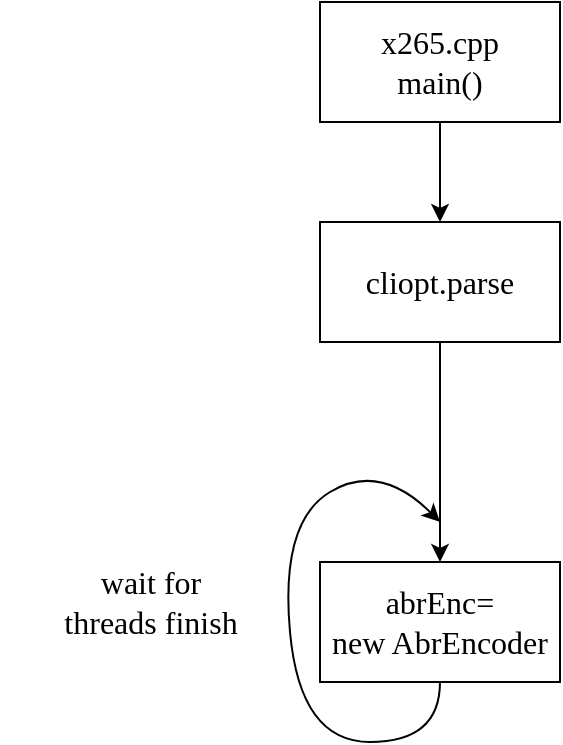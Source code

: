 <mxfile version="19.0.3" type="github">
  <diagram id="RMRCRSJFabJXOBfH01yb" name="Page-1">
    <mxGraphModel dx="1800" dy="684" grid="1" gridSize="10" guides="1" tooltips="1" connect="1" arrows="1" fold="1" page="1" pageScale="1" pageWidth="827" pageHeight="1169" math="0" shadow="0">
      <root>
        <mxCell id="0" />
        <mxCell id="1" parent="0" />
        <mxCell id="eOThzZjHxrsogjhqtXI8-8" style="edgeStyle=orthogonalEdgeStyle;rounded=0;orthogonalLoop=1;jettySize=auto;html=1;exitX=0.5;exitY=1;exitDx=0;exitDy=0;entryX=0.5;entryY=0;entryDx=0;entryDy=0;fontFamily=Lucida Console;fontSize=16;" edge="1" parent="1" source="eOThzZjHxrsogjhqtXI8-1" target="eOThzZjHxrsogjhqtXI8-4">
          <mxGeometry relative="1" as="geometry" />
        </mxCell>
        <mxCell id="eOThzZjHxrsogjhqtXI8-1" value="&lt;font face=&quot;Lucida Console&quot;&gt;x265.cpp&lt;br style=&quot;font-size: 16px;&quot;&gt;main()&lt;/font&gt;" style="rounded=0;whiteSpace=wrap;html=1;fontSize=16;" vertex="1" parent="1">
          <mxGeometry x="140" y="130" width="120" height="60" as="geometry" />
        </mxCell>
        <mxCell id="eOThzZjHxrsogjhqtXI8-7" value="" style="edgeStyle=orthogonalEdgeStyle;rounded=0;orthogonalLoop=1;jettySize=auto;html=1;fontFamily=Lucida Console;fontSize=16;" edge="1" parent="1" source="eOThzZjHxrsogjhqtXI8-4" target="eOThzZjHxrsogjhqtXI8-6">
          <mxGeometry relative="1" as="geometry" />
        </mxCell>
        <mxCell id="eOThzZjHxrsogjhqtXI8-4" value="cliopt.parse" style="whiteSpace=wrap;html=1;fontSize=16;fontFamily=Lucida Console;rounded=0;" vertex="1" parent="1">
          <mxGeometry x="140" y="240" width="120" height="60" as="geometry" />
        </mxCell>
        <mxCell id="eOThzZjHxrsogjhqtXI8-6" value="abrEnc=&lt;br&gt;new AbrEncoder" style="whiteSpace=wrap;html=1;fontSize=16;fontFamily=Lucida Console;rounded=0;" vertex="1" parent="1">
          <mxGeometry x="140" y="410" width="120" height="60" as="geometry" />
        </mxCell>
        <mxCell id="eOThzZjHxrsogjhqtXI8-9" value="" style="curved=1;endArrow=classic;html=1;rounded=0;fontFamily=Lucida Console;fontSize=16;exitX=0.5;exitY=1;exitDx=0;exitDy=0;" edge="1" parent="1" source="eOThzZjHxrsogjhqtXI8-6">
          <mxGeometry width="50" height="50" relative="1" as="geometry">
            <mxPoint x="430" y="470" as="sourcePoint" />
            <mxPoint x="200" y="390" as="targetPoint" />
            <Array as="points">
              <mxPoint x="200" y="500" />
              <mxPoint x="130" y="500" />
              <mxPoint x="120" y="390" />
              <mxPoint x="170" y="360" />
            </Array>
          </mxGeometry>
        </mxCell>
        <mxCell id="eOThzZjHxrsogjhqtXI8-10" value="wait for &lt;br&gt;threads finish" style="text;html=1;resizable=0;autosize=1;align=center;verticalAlign=middle;points=[];fillColor=none;strokeColor=none;rounded=0;fontFamily=Lucida Console;fontSize=16;" vertex="1" parent="1">
          <mxGeometry x="-20" y="410" width="150" height="40" as="geometry" />
        </mxCell>
      </root>
    </mxGraphModel>
  </diagram>
</mxfile>
